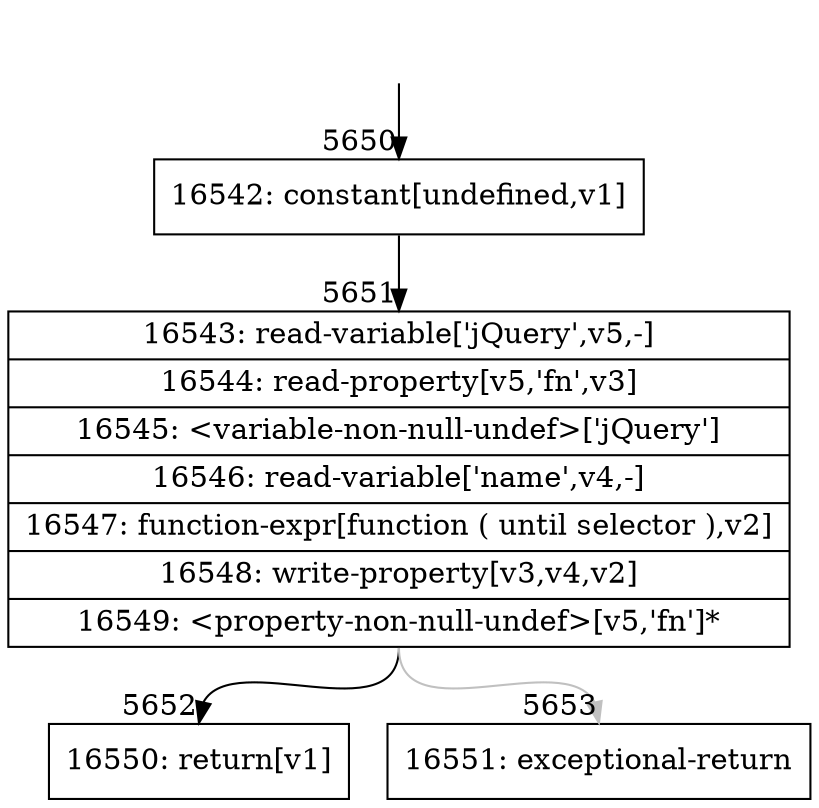 digraph {
rankdir="TD"
BB_entry362[shape=none,label=""];
BB_entry362 -> BB5650 [tailport=s, headport=n, headlabel="    5650"]
BB5650 [shape=record label="{16542: constant[undefined,v1]}" ] 
BB5650 -> BB5651 [tailport=s, headport=n, headlabel="      5651"]
BB5651 [shape=record label="{16543: read-variable['jQuery',v5,-]|16544: read-property[v5,'fn',v3]|16545: \<variable-non-null-undef\>['jQuery']|16546: read-variable['name',v4,-]|16547: function-expr[function ( until selector ),v2]|16548: write-property[v3,v4,v2]|16549: \<property-non-null-undef\>[v5,'fn']*}" ] 
BB5651 -> BB5652 [tailport=s, headport=n, headlabel="      5652"]
BB5651 -> BB5653 [tailport=s, headport=n, color=gray, headlabel="      5653"]
BB5652 [shape=record label="{16550: return[v1]}" ] 
BB5653 [shape=record label="{16551: exceptional-return}" ] 
}
